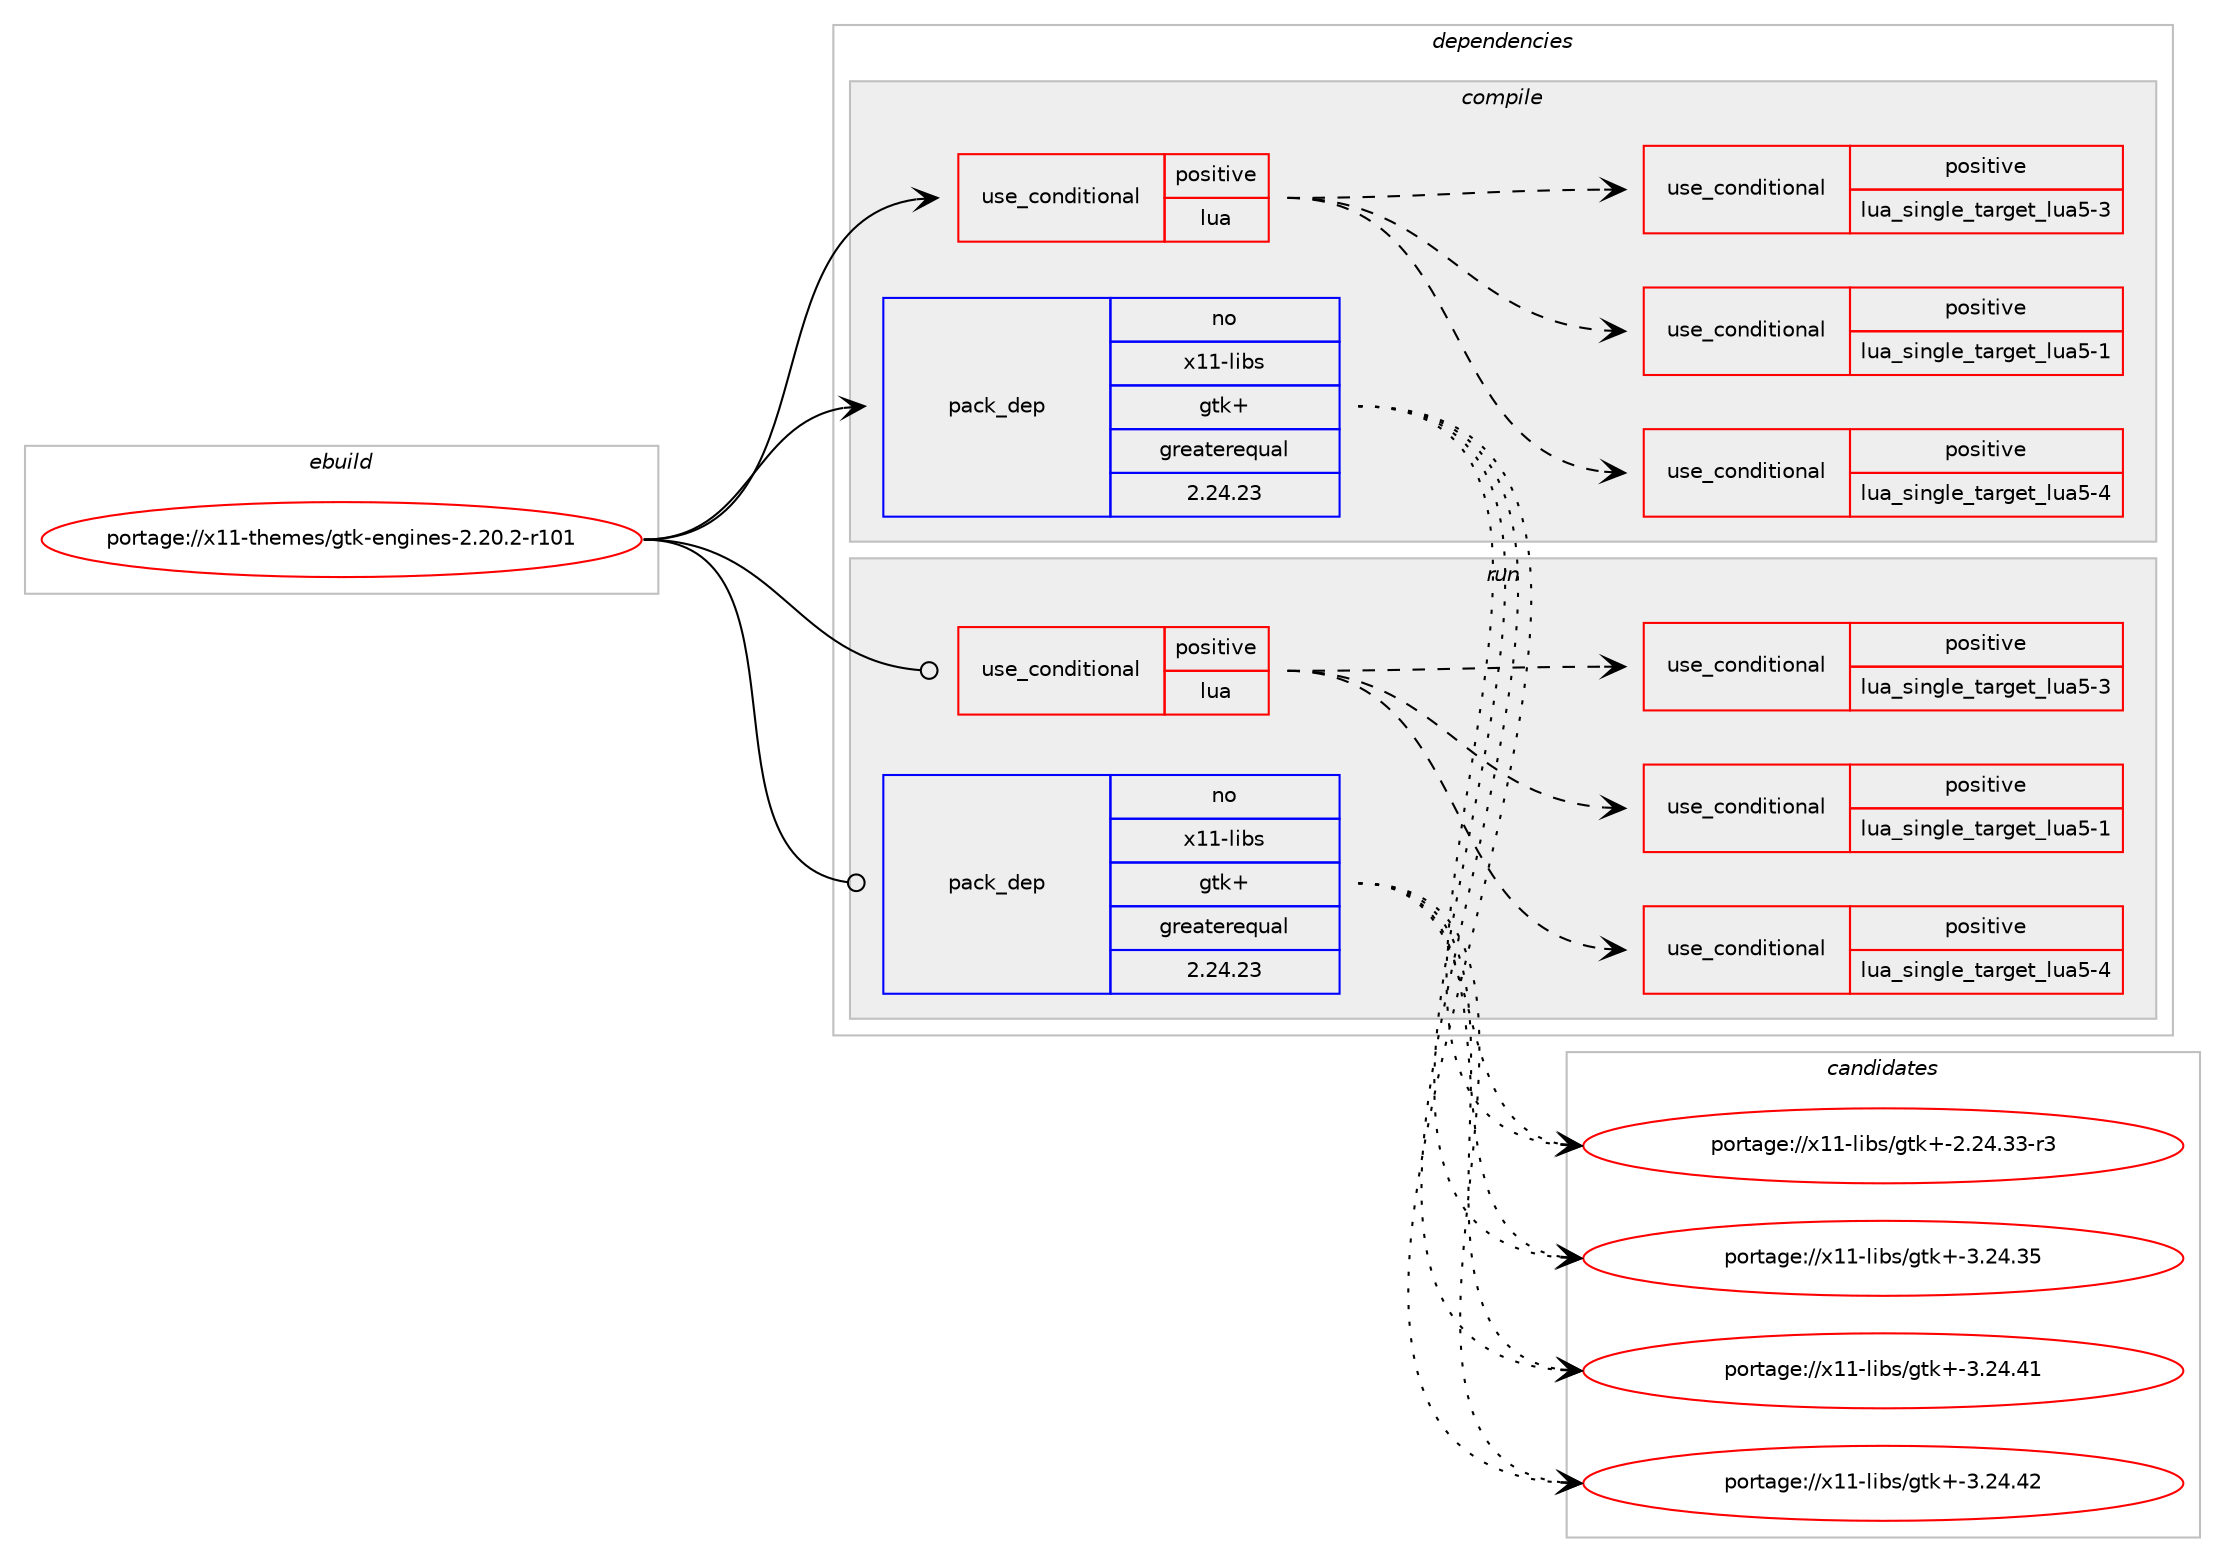 digraph prolog {

# *************
# Graph options
# *************

newrank=true;
concentrate=true;
compound=true;
graph [rankdir=LR,fontname=Helvetica,fontsize=10,ranksep=1.5];#, ranksep=2.5, nodesep=0.2];
edge  [arrowhead=vee];
node  [fontname=Helvetica,fontsize=10];

# **********
# The ebuild
# **********

subgraph cluster_leftcol {
color=gray;
rank=same;
label=<<i>ebuild</i>>;
id [label="portage://x11-themes/gtk-engines-2.20.2-r101", color=red, width=4, href="../x11-themes/gtk-engines-2.20.2-r101.svg"];
}

# ****************
# The dependencies
# ****************

subgraph cluster_midcol {
color=gray;
label=<<i>dependencies</i>>;
subgraph cluster_compile {
fillcolor="#eeeeee";
style=filled;
label=<<i>compile</i>>;
subgraph cond120305 {
dependency231447 [label=<<TABLE BORDER="0" CELLBORDER="1" CELLSPACING="0" CELLPADDING="4"><TR><TD ROWSPAN="3" CELLPADDING="10">use_conditional</TD></TR><TR><TD>positive</TD></TR><TR><TD>lua</TD></TR></TABLE>>, shape=none, color=red];
subgraph cond120306 {
dependency231448 [label=<<TABLE BORDER="0" CELLBORDER="1" CELLSPACING="0" CELLPADDING="4"><TR><TD ROWSPAN="3" CELLPADDING="10">use_conditional</TD></TR><TR><TD>positive</TD></TR><TR><TD>lua_single_target_lua5-1</TD></TR></TABLE>>, shape=none, color=red];
# *** BEGIN UNKNOWN DEPENDENCY TYPE (TODO) ***
# dependency231448 -> package_dependency(portage://x11-themes/gtk-engines-2.20.2-r101,install,no,dev-lang,lua,none,[,,],[slot(5.1)],[])
# *** END UNKNOWN DEPENDENCY TYPE (TODO) ***

}
dependency231447:e -> dependency231448:w [weight=20,style="dashed",arrowhead="vee"];
subgraph cond120307 {
dependency231449 [label=<<TABLE BORDER="0" CELLBORDER="1" CELLSPACING="0" CELLPADDING="4"><TR><TD ROWSPAN="3" CELLPADDING="10">use_conditional</TD></TR><TR><TD>positive</TD></TR><TR><TD>lua_single_target_lua5-3</TD></TR></TABLE>>, shape=none, color=red];
# *** BEGIN UNKNOWN DEPENDENCY TYPE (TODO) ***
# dependency231449 -> package_dependency(portage://x11-themes/gtk-engines-2.20.2-r101,install,no,dev-lang,lua,none,[,,],[slot(5.3)],[])
# *** END UNKNOWN DEPENDENCY TYPE (TODO) ***

}
dependency231447:e -> dependency231449:w [weight=20,style="dashed",arrowhead="vee"];
subgraph cond120308 {
dependency231450 [label=<<TABLE BORDER="0" CELLBORDER="1" CELLSPACING="0" CELLPADDING="4"><TR><TD ROWSPAN="3" CELLPADDING="10">use_conditional</TD></TR><TR><TD>positive</TD></TR><TR><TD>lua_single_target_lua5-4</TD></TR></TABLE>>, shape=none, color=red];
# *** BEGIN UNKNOWN DEPENDENCY TYPE (TODO) ***
# dependency231450 -> package_dependency(portage://x11-themes/gtk-engines-2.20.2-r101,install,no,dev-lang,lua,none,[,,],[slot(5.4)],[])
# *** END UNKNOWN DEPENDENCY TYPE (TODO) ***

}
dependency231447:e -> dependency231450:w [weight=20,style="dashed",arrowhead="vee"];
}
id:e -> dependency231447:w [weight=20,style="solid",arrowhead="vee"];
# *** BEGIN UNKNOWN DEPENDENCY TYPE (TODO) ***
# id -> package_dependency(portage://x11-themes/gtk-engines-2.20.2-r101,install,no,dev-util,desktop-file-utils,none,[,,],[],[])
# *** END UNKNOWN DEPENDENCY TYPE (TODO) ***

subgraph pack107791 {
dependency231451 [label=<<TABLE BORDER="0" CELLBORDER="1" CELLSPACING="0" CELLPADDING="4" WIDTH="220"><TR><TD ROWSPAN="6" CELLPADDING="30">pack_dep</TD></TR><TR><TD WIDTH="110">no</TD></TR><TR><TD>x11-libs</TD></TR><TR><TD>gtk+</TD></TR><TR><TD>greaterequal</TD></TR><TR><TD>2.24.23</TD></TR></TABLE>>, shape=none, color=blue];
}
id:e -> dependency231451:w [weight=20,style="solid",arrowhead="vee"];
# *** BEGIN UNKNOWN DEPENDENCY TYPE (TODO) ***
# id -> package_dependency(portage://x11-themes/gtk-engines-2.20.2-r101,install,no,x11-misc,shared-mime-info,none,[,,],[],[])
# *** END UNKNOWN DEPENDENCY TYPE (TODO) ***

}
subgraph cluster_compileandrun {
fillcolor="#eeeeee";
style=filled;
label=<<i>compile and run</i>>;
}
subgraph cluster_run {
fillcolor="#eeeeee";
style=filled;
label=<<i>run</i>>;
subgraph cond120309 {
dependency231452 [label=<<TABLE BORDER="0" CELLBORDER="1" CELLSPACING="0" CELLPADDING="4"><TR><TD ROWSPAN="3" CELLPADDING="10">use_conditional</TD></TR><TR><TD>positive</TD></TR><TR><TD>lua</TD></TR></TABLE>>, shape=none, color=red];
subgraph cond120310 {
dependency231453 [label=<<TABLE BORDER="0" CELLBORDER="1" CELLSPACING="0" CELLPADDING="4"><TR><TD ROWSPAN="3" CELLPADDING="10">use_conditional</TD></TR><TR><TD>positive</TD></TR><TR><TD>lua_single_target_lua5-1</TD></TR></TABLE>>, shape=none, color=red];
# *** BEGIN UNKNOWN DEPENDENCY TYPE (TODO) ***
# dependency231453 -> package_dependency(portage://x11-themes/gtk-engines-2.20.2-r101,run,no,dev-lang,lua,none,[,,],[slot(5.1)],[])
# *** END UNKNOWN DEPENDENCY TYPE (TODO) ***

}
dependency231452:e -> dependency231453:w [weight=20,style="dashed",arrowhead="vee"];
subgraph cond120311 {
dependency231454 [label=<<TABLE BORDER="0" CELLBORDER="1" CELLSPACING="0" CELLPADDING="4"><TR><TD ROWSPAN="3" CELLPADDING="10">use_conditional</TD></TR><TR><TD>positive</TD></TR><TR><TD>lua_single_target_lua5-3</TD></TR></TABLE>>, shape=none, color=red];
# *** BEGIN UNKNOWN DEPENDENCY TYPE (TODO) ***
# dependency231454 -> package_dependency(portage://x11-themes/gtk-engines-2.20.2-r101,run,no,dev-lang,lua,none,[,,],[slot(5.3)],[])
# *** END UNKNOWN DEPENDENCY TYPE (TODO) ***

}
dependency231452:e -> dependency231454:w [weight=20,style="dashed",arrowhead="vee"];
subgraph cond120312 {
dependency231455 [label=<<TABLE BORDER="0" CELLBORDER="1" CELLSPACING="0" CELLPADDING="4"><TR><TD ROWSPAN="3" CELLPADDING="10">use_conditional</TD></TR><TR><TD>positive</TD></TR><TR><TD>lua_single_target_lua5-4</TD></TR></TABLE>>, shape=none, color=red];
# *** BEGIN UNKNOWN DEPENDENCY TYPE (TODO) ***
# dependency231455 -> package_dependency(portage://x11-themes/gtk-engines-2.20.2-r101,run,no,dev-lang,lua,none,[,,],[slot(5.4)],[])
# *** END UNKNOWN DEPENDENCY TYPE (TODO) ***

}
dependency231452:e -> dependency231455:w [weight=20,style="dashed",arrowhead="vee"];
}
id:e -> dependency231452:w [weight=20,style="solid",arrowhead="odot"];
subgraph pack107792 {
dependency231456 [label=<<TABLE BORDER="0" CELLBORDER="1" CELLSPACING="0" CELLPADDING="4" WIDTH="220"><TR><TD ROWSPAN="6" CELLPADDING="30">pack_dep</TD></TR><TR><TD WIDTH="110">no</TD></TR><TR><TD>x11-libs</TD></TR><TR><TD>gtk+</TD></TR><TR><TD>greaterequal</TD></TR><TR><TD>2.24.23</TD></TR></TABLE>>, shape=none, color=blue];
}
id:e -> dependency231456:w [weight=20,style="solid",arrowhead="odot"];
}
}

# **************
# The candidates
# **************

subgraph cluster_choices {
rank=same;
color=gray;
label=<<i>candidates</i>>;

subgraph choice107791 {
color=black;
nodesep=1;
choice12049494510810598115471031161074345504650524651514511451 [label="portage://x11-libs/gtk+-2.24.33-r3", color=red, width=4,href="../x11-libs/gtk+-2.24.33-r3.svg"];
choice1204949451081059811547103116107434551465052465153 [label="portage://x11-libs/gtk+-3.24.35", color=red, width=4,href="../x11-libs/gtk+-3.24.35.svg"];
choice1204949451081059811547103116107434551465052465249 [label="portage://x11-libs/gtk+-3.24.41", color=red, width=4,href="../x11-libs/gtk+-3.24.41.svg"];
choice1204949451081059811547103116107434551465052465250 [label="portage://x11-libs/gtk+-3.24.42", color=red, width=4,href="../x11-libs/gtk+-3.24.42.svg"];
dependency231451:e -> choice12049494510810598115471031161074345504650524651514511451:w [style=dotted,weight="100"];
dependency231451:e -> choice1204949451081059811547103116107434551465052465153:w [style=dotted,weight="100"];
dependency231451:e -> choice1204949451081059811547103116107434551465052465249:w [style=dotted,weight="100"];
dependency231451:e -> choice1204949451081059811547103116107434551465052465250:w [style=dotted,weight="100"];
}
subgraph choice107792 {
color=black;
nodesep=1;
choice12049494510810598115471031161074345504650524651514511451 [label="portage://x11-libs/gtk+-2.24.33-r3", color=red, width=4,href="../x11-libs/gtk+-2.24.33-r3.svg"];
choice1204949451081059811547103116107434551465052465153 [label="portage://x11-libs/gtk+-3.24.35", color=red, width=4,href="../x11-libs/gtk+-3.24.35.svg"];
choice1204949451081059811547103116107434551465052465249 [label="portage://x11-libs/gtk+-3.24.41", color=red, width=4,href="../x11-libs/gtk+-3.24.41.svg"];
choice1204949451081059811547103116107434551465052465250 [label="portage://x11-libs/gtk+-3.24.42", color=red, width=4,href="../x11-libs/gtk+-3.24.42.svg"];
dependency231456:e -> choice12049494510810598115471031161074345504650524651514511451:w [style=dotted,weight="100"];
dependency231456:e -> choice1204949451081059811547103116107434551465052465153:w [style=dotted,weight="100"];
dependency231456:e -> choice1204949451081059811547103116107434551465052465249:w [style=dotted,weight="100"];
dependency231456:e -> choice1204949451081059811547103116107434551465052465250:w [style=dotted,weight="100"];
}
}

}
